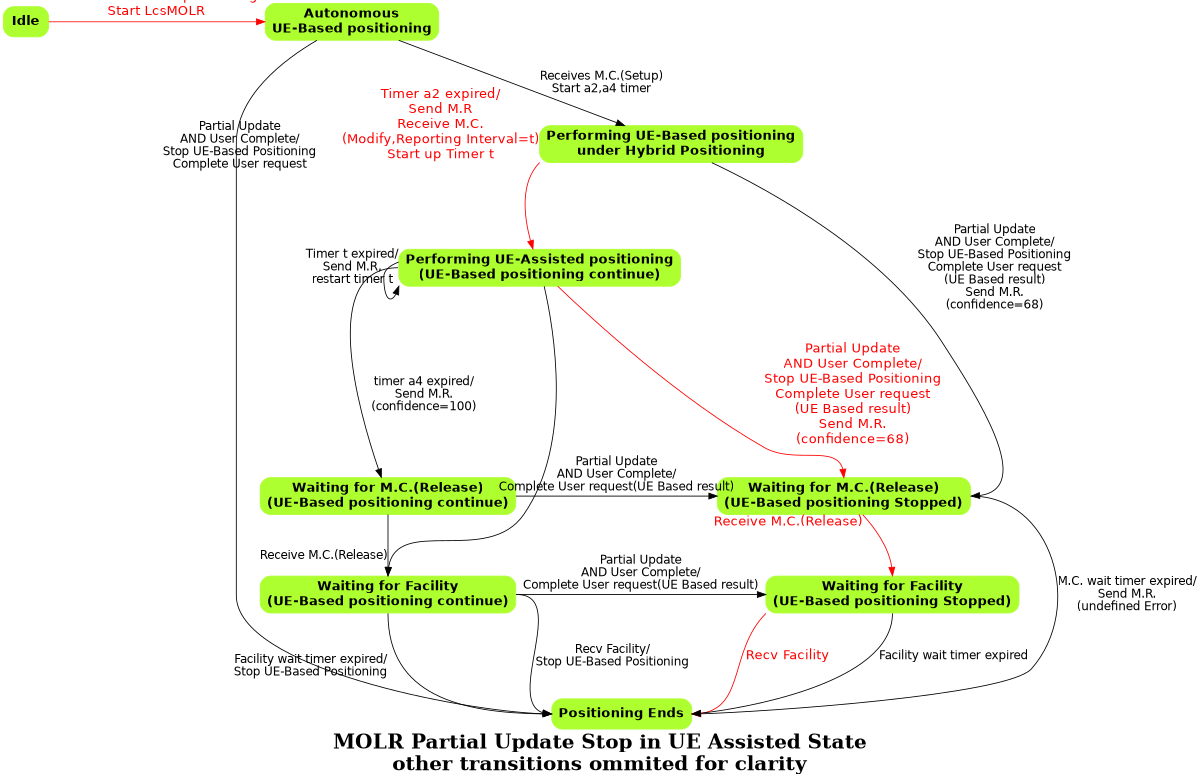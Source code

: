 digraph finite_state_machine {
	rankdir=TB;
	ranksep=1.0;
	orientation=portrait;
	fontpath="C:\WINNT\Fonts";
	size="8,9";
	graph [	fontname = "Times-Bold",
		fontsize = 24,
//
// Title of the Sequence
//
		label = "MOLR Partial Update Stop in UE Assisted State\nother transitions ommited for clarity"];
	node [shape=box,style="rounded,filled", color=greenyellow, fontname="Helvetica-Bold",fontsize=16];
	edge [fontname="Helvetica",fontsize=14];
//
// 	[fontcolor=red color=red fontsize=16]
//

//
// List of State
//
{ rank = same;
	Idle [label="Idle"];
	Autonomous [label="Autonomous\nUE-Based positioning"];
}
	UE_Based [label="Performing UE-Based positioning\nunder Hybrid Positioning"];
	UE_Assisted [label="Performing UE-Assisted positioning\n(UE-Based positioning continue)"];
{ rank = same;
	Waiting_MC_UEBasedCont [label="Waiting for M.C.(Release)\n(UE-Based positioning continue)"];
	Waiting_MC_UEBasedStop [label="Waiting for M.C.(Release)\n(UE-Based positioning Stopped)"];
}
{ rank = same;
	Waiting_Facility_UEBasedCont [label="Waiting for Facility\n(UE-Based positioning continue)"];
	Waiting_Facility_UEBasedStop [label="Waiting for Facility\n(UE-Based positioning Stopped)"];
}
{ rank = same;
	End [label="Positioning Ends"];
}

//	UE_Based -> Waiting_MC [label = "UE-Based success/\nStop UE-Based Positioning,\nSend M.R.\n(confidence=68)"];


//
// Idle State
//
	Idle -> Autonomous [label = "User starts Location check\nStart Autonomous positioning\nStart LcsMOLR"
		fontcolor=red color=red fontsize=16];

//
// Autonomous State
//

	Autonomous -> UE_Based [label = "Receives M.C.(Setup)\nStart a2,a4 timer"];
	Autonomous -> End:w [taillabel="\n\n\n\n\n\nPartial Update\nAND User Complete/\nStop UE-Based Positioning\nComplete User request"];


//
// UE Based State
//
	//
	//Transition to UE-Assisted	
	//
	UE_Based:sw -> UE_Assisted [taillabel="\n\n\n\n\nTimer a2 expired/\nSend M.R\nReceive M.C.\n(Modify,Reporting Interval=t)\nStart up Timer t"
		fontcolor=red color=red fontsize=16];
	//
	//Transition to Waiting for M.C.	
	//
	UE_Based -> "Waiting_MC_UEBasedStop":e [label = "Partial Update\nAND User Complete/\nStop UE-Based Positioning\nComplete User request\n(UE Based result)\nSend M.R.\n(confidence=68)"];
//	UE_Based -> "Waiting_MC_UEBasedStop":e [label = "UE-Based success/\nStop UE-Based Positioning\nComplete User request\n(UE Based result)\nSend M.R.\n(confidence=68)"];
//	UE_Based:e -> "Waiting_MC_UEBasedStop":e [label = "UE-Based fix\n(Futile)/\nStop UE-Based\nPositioning,\nSend M.R.(RefPos)\n(confidence=100)"];
//	UE_Based -> "Waiting_MC":e [label = "Ref Position\naccurate enough/\nStop UE-Based Positioning,\nSend M.R.\n(confidence=0)"];
	
 	
//
// UE Assisted State
//

	//Loopback
	UE_Assisted -> UE_Assisted:sw [headlabel="\n\n\nTimer t expired/\nSend M.R,\nrestart timer t"];
	//
	//Transition to Waiting for Facility UE-Based continue
	//
	UE_Assisted -> Waiting_Facility_UEBasedCont:n// [label = "Receive M.C.(Release)"];
	//
	//Transition to Waiting for M.C. UE-Based positioning continue	
	//
	UE_Assisted:w -> Waiting_MC_UEBasedCont [label = "timer a4 expired/\nSend M.R.\n(confidence=100)"];
	//
	//Transition to Waiting for M.C. UE-Based positioning Stopped	
	//
	UE_Assisted -> Waiting_MC_UEBasedStop:n [label = "Partial Update\nAND User Complete/\nStop UE-Based Positioning\nComplete User request\n(UE Based result)\nSend M.R.\n(confidence=68)"
		fontcolor=red color=red fontsize=16];
//	UE_Assisted:s -> Waiting_MC_UEBasedStop:n [label = "UE-Based success/\nStop UE-Based Positioning\nComplete User request\n(UE Based result)\nSend M.R.\n(confidence=68)"];
//	UE_Assisted:e -> Waiting_MC_UEBasedStop:n [label = "UE-Based fix\n(Futile)/\nStop UE-Based Positioning,\nSend M.R.(RefPos)\n(confidence=100)"];
//
// Waiting for M.C. Release UE-Based Continue state
//
	//
	//Transition to Waiting for M.C. UE-Based positioning Stopped	
	//
	Waiting_MC_UEBasedCont -> Waiting_MC_UEBasedStop [label = "Partial Update\nAND User Complete/\nComplete User request(UE Based result)\n"];
//	Waiting_MC_UEBasedCont -> Waiting_MC_UEBasedStop [label = "UE-Based fix accuracy too low/Stop UE-Based Pos."];
//	Waiting_MC_UEBasedCont -> Waiting_MC_UEBasedStop [label = "UE-Based success/Stop UE-Based Pos.,\nComplete User request(UE Based result)\n"];
	//
	//Transition to Waiting for Facility UE-Based positioning continue	
	//
	Waiting_MC_UEBasedCont:s -> Waiting_Facility_UEBasedCont:n [headlabel = "Receive M.C.(Release)\n\n"];
	//
	//Transition to Positioning End	
	//
//	Waiting_MC_UEBasedCont:sw -> End:w [label = "M.C. wait timer expired/\nStop UE-Based\nSend M.R.\n(undefined Error)"];

//
// Waiting for M.C. Release UE-Based Stopped state
//

	//
	//Transition to Waiting for Facility UE-Based positioning Stopped	
	//
	Waiting_MC_UEBasedStop -> Waiting_Facility_UEBasedStop:n [taillabel = "Receive M.C.(Release)"
		fontcolor=red color=red fontsize=16];
	//
	//Transition to Positioning End	
	//
	Waiting_MC_UEBasedStop:e -> End:e [label = "M.C. wait timer expired/\nSend M.R.\n(undefined Error)"];
//
// Waiting for Receiving Facility UE-Based Continue state
//
	//
	//Transition to Waiting for Receiving Facility UE-Based Stopped state	
	//
	Waiting_Facility_UEBasedCont -> Waiting_Facility_UEBasedStop [label = "Partial Update\nAND User Complete/\nComplete User request(UE Based result)\n"];
//	Waiting_Facility_UEBasedCont -> Waiting_Facility_UEBasedStop [label = "UE-Based fix accuracy too low/ Stop UE-Based Pos."];
//	Waiting_Facility_UEBasedCont -> Waiting_Facility_UEBasedStop [label = "UE-Based success/Stop UE-Based Pos., Complete User request(UE Based result)"];
	//
	//Transition to End state	
	//
	Waiting_Facility_UEBasedCont:s -> End:w [taillabel = "\n\n\nFacility wait timer expired/\nStop UE-Based Positioning"];
	Waiting_Facility_UEBasedCont:e -> End:w [label = "Recv Facility/\nStop UE-Based Positioning"];
//
// Waiting for Receiving Facility UE-Based Stopped state
//
	//
	//Transition to End state	
	//
	Waiting_Facility_UEBasedStop:sw -> End:e [label = "Recv Facility"
		fontcolor=red color=red fontsize=16];
	Waiting_Facility_UEBasedStop:s -> End:e [label = "Facility wait timer expired"];

}
